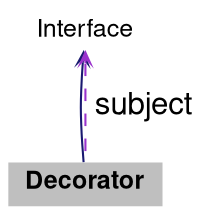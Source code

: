 digraph "Decorator"
{
 // LATEX_PDF_SIZE
  bgcolor="transparent";
  edge [fontname="Helvetica,Arial,sans-serif",fontsize=15,labelfontsize=15 arrowhead=open arrowtail=open arrowsize=0.5];
  node [fontname="Helvetica,Arial,sans-serif",fontsize=15,fontsize=12 shape=plaintext];
  Node1 [label=<<b>Decorator</b>>,height=0.2,width=0.4,color="black", fillcolor="grey75", style="filled", fontcolor="black",tooltip="is a partial wrapper of an object with same as wrapped object Interface"];
  Node2 -> Node1 [dir="back",color="midnightblue",style="solid"];
  Node2 [label="Interface",height=0.2,width=0.4,color="black",URL="$structInterface.html",tooltip="is a common pure virtual interface"];
  Node2 -> Node1 [dir="back",color="darkorchid3",style="dashed",label=" subject" ];
}
